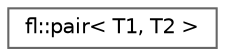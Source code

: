 digraph "Graphical Class Hierarchy"
{
 // INTERACTIVE_SVG=YES
 // LATEX_PDF_SIZE
  bgcolor="transparent";
  edge [fontname=Helvetica,fontsize=10,labelfontname=Helvetica,labelfontsize=10];
  node [fontname=Helvetica,fontsize=10,shape=box,height=0.2,width=0.4];
  rankdir="LR";
  Node0 [id="Node000000",label="fl::pair\< T1, T2 \>",height=0.2,width=0.4,color="grey40", fillcolor="white", style="filled",URL="$d5/db3/structfl_1_1pair.html",tooltip=" "];
}
